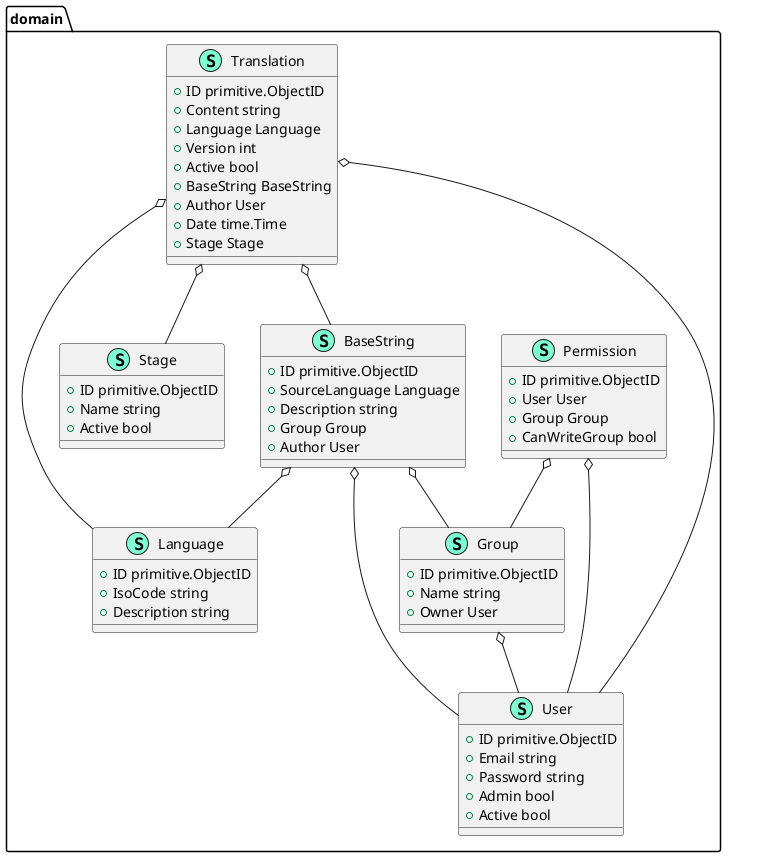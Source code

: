 @startuml
namespace domain {
    class BaseString << (S,Aquamarine) >> {
        + ID primitive.ObjectID
        + SourceLanguage Language
        + Description string
        + Group Group
        + Author User

    }
    class Group << (S,Aquamarine) >> {
        + ID primitive.ObjectID
        + Name string
        + Owner User

    }
    class Language << (S,Aquamarine) >> {
        + ID primitive.ObjectID
        + IsoCode string
        + Description string

    }
    class Permission << (S,Aquamarine) >> {
        + ID primitive.ObjectID
        + User User
        + Group Group
        + CanWriteGroup bool

    }
    class Stage << (S,Aquamarine) >> {
        + ID primitive.ObjectID
        + Name string
        + Active bool

    }
    class Translation << (S,Aquamarine) >> {
        + ID primitive.ObjectID
        + Content string
        + Language Language
        + Version int
        + Active bool
        + BaseString BaseString
        + Author User
        + Date time.Time
        + Stage Stage

    }
    class User << (S,Aquamarine) >> {
        + ID primitive.ObjectID
        + Email string
        + Password string
        + Admin bool
        + Active bool

    }
}


"domain.BaseString" o-- "domain.Group"
"domain.BaseString" o-- "domain.Language"
"domain.BaseString" o-- "domain.User"
"domain.Group" o-- "domain.User"
"domain.Permission" o-- "domain.Group"
"domain.Permission" o-- "domain.User"
"domain.Translation" o-- "domain.BaseString"
"domain.Translation" o-- "domain.Language"
"domain.Translation" o-- "domain.Stage"
"domain.Translation" o-- "domain.User"

@enduml
